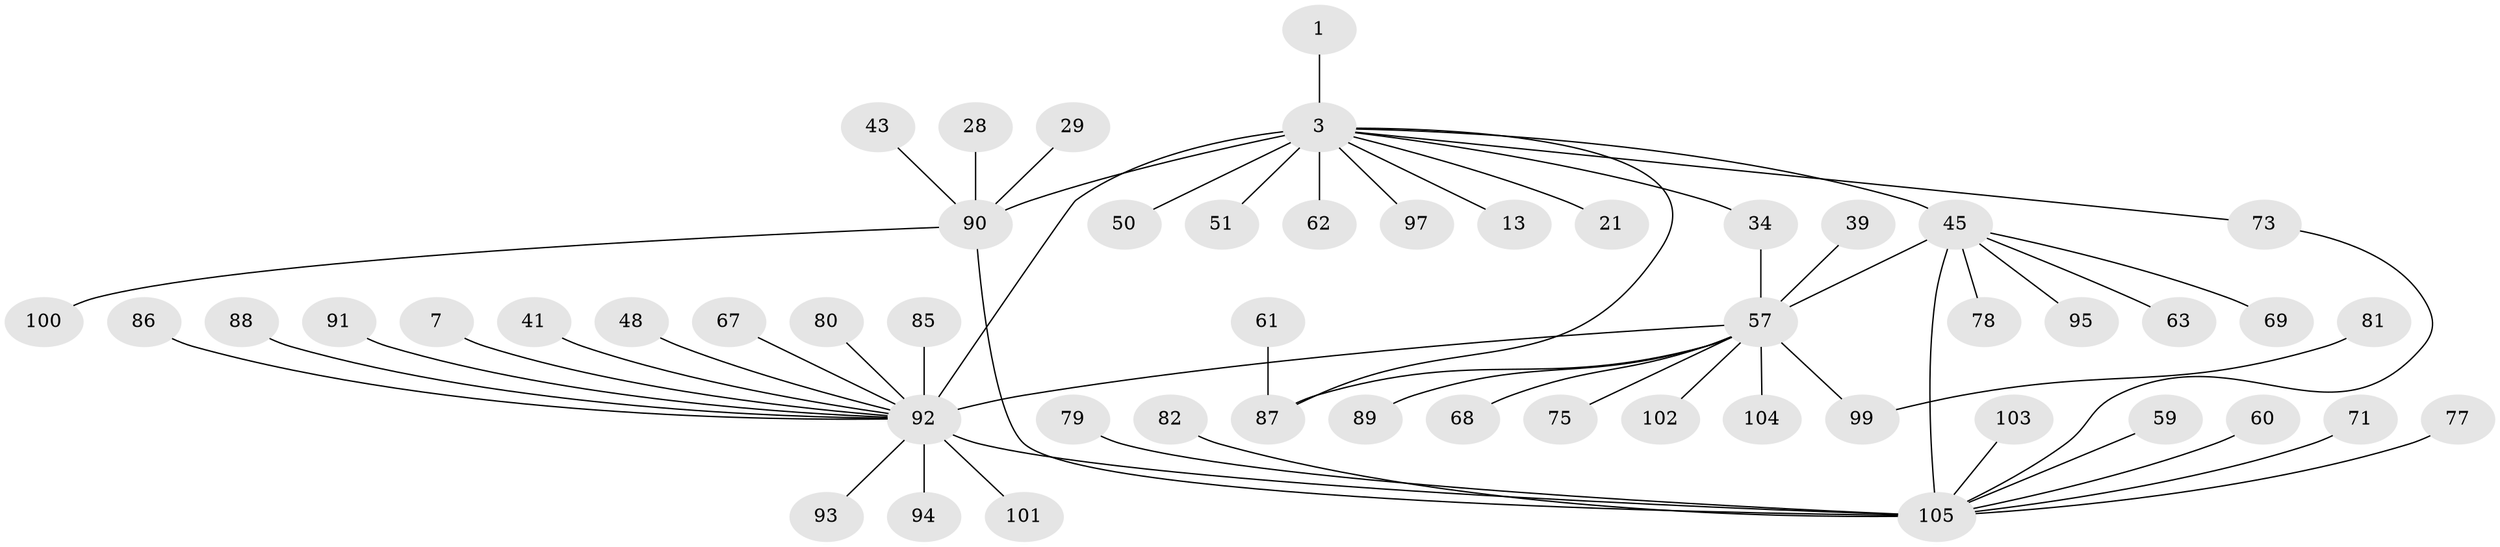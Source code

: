 // original degree distribution, {1: 0.5619047619047619, 11: 0.009523809523809525, 14: 0.009523809523809525, 13: 0.01904761904761905, 2: 0.1619047619047619, 7: 0.009523809523809525, 3: 0.11428571428571428, 5: 0.009523809523809525, 4: 0.06666666666666667, 9: 0.01904761904761905, 6: 0.01904761904761905}
// Generated by graph-tools (version 1.1) at 2025/47/03/09/25 04:47:17]
// undirected, 52 vertices, 57 edges
graph export_dot {
graph [start="1"]
  node [color=gray90,style=filled];
  1;
  3 [super="+2"];
  7;
  13;
  21;
  28;
  29;
  34 [super="+24"];
  39;
  41;
  43 [super="+35"];
  45 [super="+18"];
  48 [super="+37+38+42"];
  50;
  51;
  57 [super="+52"];
  59;
  60;
  61;
  62;
  63;
  67;
  68;
  69;
  71;
  73;
  75;
  77;
  78;
  79 [super="+72"];
  80;
  81;
  82;
  85;
  86 [super="+53"];
  87 [super="+17+58"];
  88;
  89;
  90 [super="+8+6"];
  91;
  92 [super="+36+49+4+14"];
  93;
  94 [super="+30"];
  95 [super="+76"];
  97;
  99 [super="+66"];
  100;
  101 [super="+96"];
  102;
  103 [super="+98"];
  104 [super="+84"];
  105 [super="+54+83+46"];
  1 -- 3;
  3 -- 13;
  3 -- 45 [weight=2];
  3 -- 50;
  3 -- 51;
  3 -- 97;
  3 -- 73;
  3 -- 21;
  3 -- 90 [weight=3];
  3 -- 62;
  3 -- 34;
  3 -- 92 [weight=5];
  3 -- 87 [weight=3];
  7 -- 92;
  28 -- 90;
  29 -- 90;
  34 -- 57;
  39 -- 57;
  41 -- 92;
  43 -- 90;
  45 -- 69;
  45 -- 78;
  45 -- 63;
  45 -- 95;
  45 -- 57;
  45 -- 105 [weight=2];
  48 -- 92;
  57 -- 92 [weight=3];
  57 -- 99 [weight=2];
  57 -- 68;
  57 -- 102;
  57 -- 104;
  57 -- 75;
  57 -- 87;
  57 -- 89;
  59 -- 105;
  60 -- 105;
  61 -- 87;
  67 -- 92;
  71 -- 105;
  73 -- 105;
  77 -- 105;
  79 -- 105;
  80 -- 92;
  81 -- 99;
  82 -- 105;
  85 -- 92;
  86 -- 92;
  88 -- 92;
  90 -- 100;
  90 -- 105;
  91 -- 92;
  92 -- 93;
  92 -- 94;
  92 -- 105 [weight=2];
  92 -- 101;
  103 -- 105;
}
